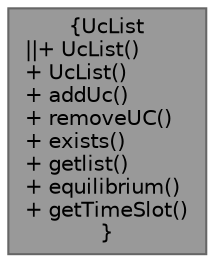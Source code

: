 digraph "UcList"
{
 // LATEX_PDF_SIZE
  bgcolor="transparent";
  edge [fontname=Helvetica,fontsize=10,labelfontname=Helvetica,labelfontsize=10];
  node [fontname=Helvetica,fontsize=10,shape=box,height=0.2,width=0.4];
  Node1 [label="{UcList\n||+ UcList()\l+ UcList()\l+ addUc()\l+ removeUC()\l+ exists()\l+ getlist()\l+ equilibrium()\l+ getTimeSlot()\l}",height=0.2,width=0.4,color="gray40", fillcolor="grey60", style="filled", fontcolor="black",tooltip="Classe para guardar a lista de UCs na classe Database."];
}
